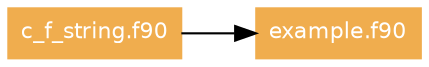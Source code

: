 digraph "file~~graph~~FileGraph" {
	graph [concentrate=true id="file~~graph~~FileGraph" rankdir=LR size="8.90625,1000.0"]
	node [fontname=Helvetica fontsize=10.5 height=0.0 margin=0.08 shape=box]
	edge [fontname=Helvetica fontsize=9.5]
		"sourcefile~c_f_string.f90" [label="c_f_string.f90" URL="../sourcefile/c_f_string.f90.html" color="#f0ad4e" fontcolor=white style=filled]
		"sourcefile~example.f90" [label="example.f90" URL="../sourcefile/example.f90.html" color="#f0ad4e" fontcolor=white style=filled]
			"sourcefile~c_f_string.f90" -> "sourcefile~example.f90" [color="#000000"]
}